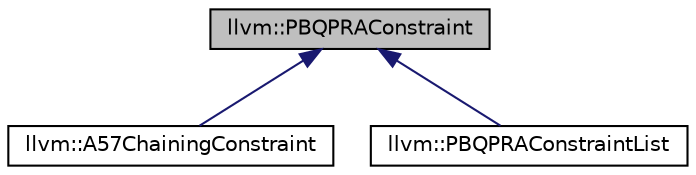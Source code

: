 digraph "llvm::PBQPRAConstraint"
{
 // LATEX_PDF_SIZE
  bgcolor="transparent";
  edge [fontname="Helvetica",fontsize="10",labelfontname="Helvetica",labelfontsize="10"];
  node [fontname="Helvetica",fontsize="10",shape=record];
  Node1 [label="llvm::PBQPRAConstraint",height=0.2,width=0.4,color="black", fillcolor="grey75", style="filled", fontcolor="black",tooltip="Abstract base for classes implementing PBQP register allocation constraints (e.g."];
  Node1 -> Node2 [dir="back",color="midnightblue",fontsize="10",style="solid",fontname="Helvetica"];
  Node2 [label="llvm::A57ChainingConstraint",height=0.2,width=0.4,color="black",URL="$classllvm_1_1A57ChainingConstraint.html",tooltip="Add the accumulator chaining constraint to a PBQP graph."];
  Node1 -> Node3 [dir="back",color="midnightblue",fontsize="10",style="solid",fontname="Helvetica"];
  Node3 [label="llvm::PBQPRAConstraintList",height=0.2,width=0.4,color="black",URL="$classllvm_1_1PBQPRAConstraintList.html",tooltip="PBQP register allocation constraint composer."];
}

